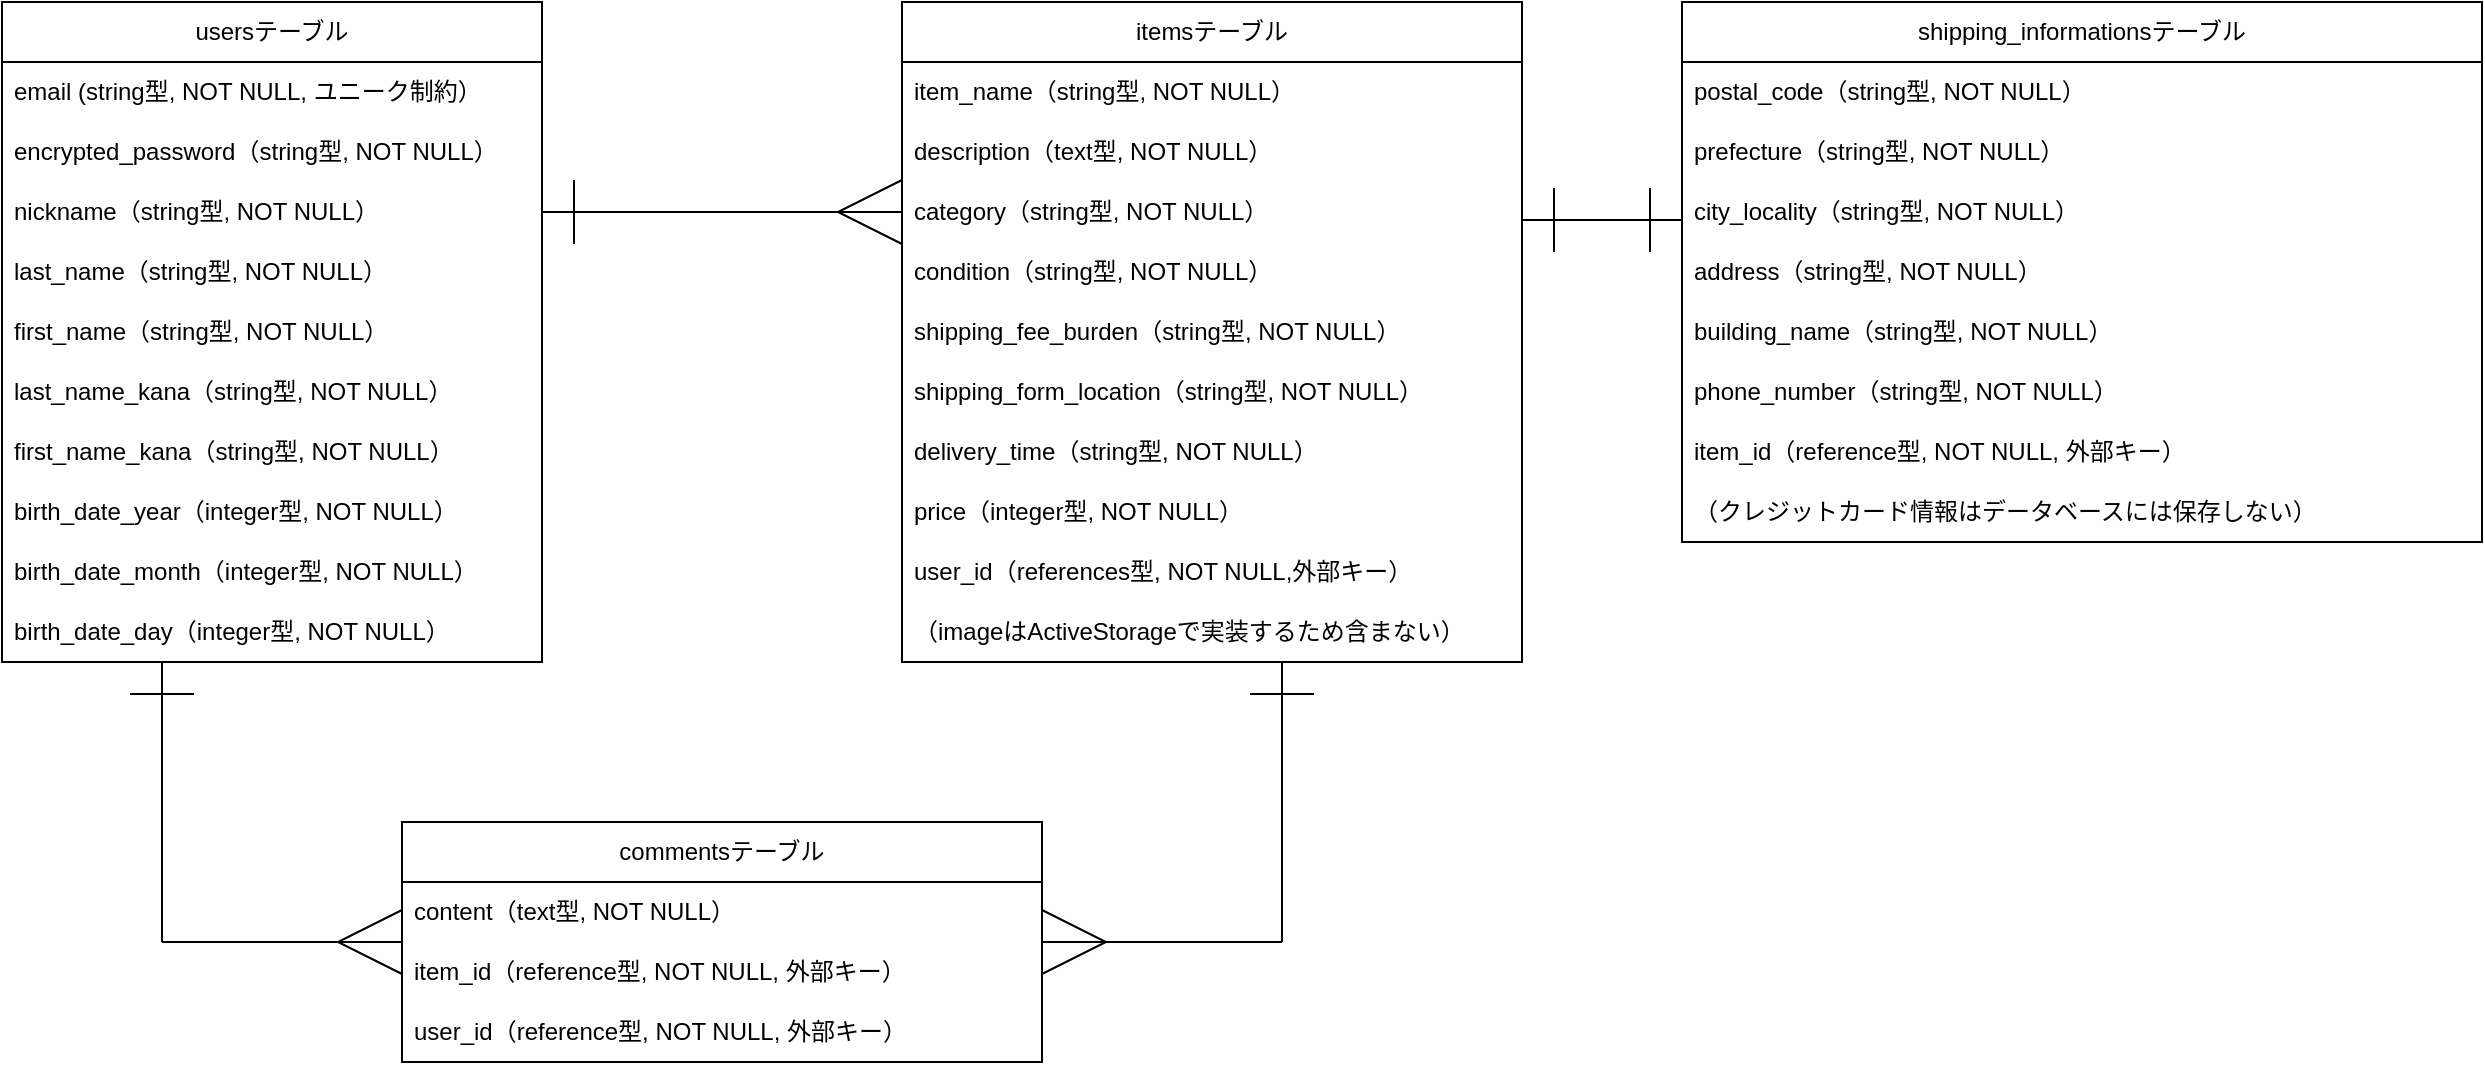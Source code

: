 <mxfile>
    <diagram id="N9aU6qXwZqrzRlCefQvG" name="ページ1">
        <mxGraphModel dx="366" dy="872" grid="1" gridSize="10" guides="1" tooltips="1" connect="1" arrows="1" fold="1" page="1" pageScale="1" pageWidth="827" pageHeight="1169" math="0" shadow="0">
            <root>
                <mxCell id="0"/>
                <mxCell id="1" parent="0"/>
                <mxCell id="2" value="usersテーブル" style="swimlane;fontStyle=0;childLayout=stackLayout;horizontal=1;startSize=30;horizontalStack=0;resizeParent=1;resizeParentMax=0;resizeLast=0;collapsible=1;marginBottom=0;whiteSpace=wrap;html=1;" parent="1" vertex="1">
                    <mxGeometry x="40" y="41" width="270" height="330" as="geometry"/>
                </mxCell>
                <mxCell id="3" value="email (string型, NOT NULL, ユニーク制約）" style="text;strokeColor=none;fillColor=none;align=left;verticalAlign=middle;spacingLeft=4;spacingRight=4;overflow=hidden;points=[[0,0.5],[1,0.5]];portConstraint=eastwest;rotatable=0;whiteSpace=wrap;html=1;" parent="2" vertex="1">
                    <mxGeometry y="30" width="270" height="30" as="geometry"/>
                </mxCell>
                <mxCell id="4" value="encrypted_password（string型, NOT NULL）" style="text;strokeColor=none;fillColor=none;align=left;verticalAlign=middle;spacingLeft=4;spacingRight=4;overflow=hidden;points=[[0,0.5],[1,0.5]];portConstraint=eastwest;rotatable=0;whiteSpace=wrap;html=1;" parent="2" vertex="1">
                    <mxGeometry y="60" width="270" height="30" as="geometry"/>
                </mxCell>
                <mxCell id="9" value="nickname（string型, NOT NULL）" style="text;strokeColor=none;fillColor=none;align=left;verticalAlign=middle;spacingLeft=4;spacingRight=4;overflow=hidden;points=[[0,0.5],[1,0.5]];portConstraint=eastwest;rotatable=0;whiteSpace=wrap;html=1;" parent="2" vertex="1">
                    <mxGeometry y="90" width="270" height="30" as="geometry"/>
                </mxCell>
                <mxCell id="5" value="last_name（string型, NOT NULL）" style="text;strokeColor=none;fillColor=none;align=left;verticalAlign=middle;spacingLeft=4;spacingRight=4;overflow=hidden;points=[[0,0.5],[1,0.5]];portConstraint=eastwest;rotatable=0;whiteSpace=wrap;html=1;" parent="2" vertex="1">
                    <mxGeometry y="120" width="270" height="30" as="geometry"/>
                </mxCell>
                <mxCell id="28" value="first_name（string型, NOT NULL）" style="text;strokeColor=none;fillColor=none;align=left;verticalAlign=middle;spacingLeft=4;spacingRight=4;overflow=hidden;points=[[0,0.5],[1,0.5]];portConstraint=eastwest;rotatable=0;whiteSpace=wrap;html=1;" parent="2" vertex="1">
                    <mxGeometry y="150" width="270" height="30" as="geometry"/>
                </mxCell>
                <mxCell id="30" value="last_name_kana（string型, NOT NULL）" style="text;strokeColor=none;fillColor=none;align=left;verticalAlign=middle;spacingLeft=4;spacingRight=4;overflow=hidden;points=[[0,0.5],[1,0.5]];portConstraint=eastwest;rotatable=0;whiteSpace=wrap;html=1;" parent="2" vertex="1">
                    <mxGeometry y="180" width="270" height="30" as="geometry"/>
                </mxCell>
                <mxCell id="32" value="first_name_kana（string型, NOT NULL）" style="text;strokeColor=none;fillColor=none;align=left;verticalAlign=middle;spacingLeft=4;spacingRight=4;overflow=hidden;points=[[0,0.5],[1,0.5]];portConstraint=eastwest;rotatable=0;whiteSpace=wrap;html=1;" parent="2" vertex="1">
                    <mxGeometry y="210" width="270" height="30" as="geometry"/>
                </mxCell>
                <mxCell id="29" value="birth_date_year（integer型, NOT NULL）" style="text;strokeColor=none;fillColor=none;align=left;verticalAlign=middle;spacingLeft=4;spacingRight=4;overflow=hidden;points=[[0,0.5],[1,0.5]];portConstraint=eastwest;rotatable=0;whiteSpace=wrap;html=1;" parent="2" vertex="1">
                    <mxGeometry y="240" width="270" height="30" as="geometry"/>
                </mxCell>
                <mxCell id="40" value="birth_date_month（integer型, NOT NULL）" style="text;strokeColor=none;fillColor=none;align=left;verticalAlign=middle;spacingLeft=4;spacingRight=4;overflow=hidden;points=[[0,0.5],[1,0.5]];portConstraint=eastwest;rotatable=0;whiteSpace=wrap;html=1;" parent="2" vertex="1">
                    <mxGeometry y="270" width="270" height="30" as="geometry"/>
                </mxCell>
                <mxCell id="39" value="birth_date_day（integer型, NOT NULL）" style="text;strokeColor=none;fillColor=none;align=left;verticalAlign=middle;spacingLeft=4;spacingRight=4;overflow=hidden;points=[[0,0.5],[1,0.5]];portConstraint=eastwest;rotatable=0;whiteSpace=wrap;html=1;" parent="2" vertex="1">
                    <mxGeometry y="300" width="270" height="30" as="geometry"/>
                </mxCell>
                <mxCell id="10" value="itemsテーブル" style="swimlane;fontStyle=0;childLayout=stackLayout;horizontal=1;startSize=30;horizontalStack=0;resizeParent=1;resizeParentMax=0;resizeLast=0;collapsible=1;marginBottom=0;whiteSpace=wrap;html=1;" parent="1" vertex="1">
                    <mxGeometry x="490" y="41" width="310" height="330" as="geometry"/>
                </mxCell>
                <mxCell id="11" value="item_name（string型, NOT NULL）" style="text;strokeColor=none;fillColor=none;align=left;verticalAlign=middle;spacingLeft=4;spacingRight=4;overflow=hidden;points=[[0,0.5],[1,0.5]];portConstraint=eastwest;rotatable=0;whiteSpace=wrap;html=1;" parent="10" vertex="1">
                    <mxGeometry y="30" width="310" height="30" as="geometry"/>
                </mxCell>
                <mxCell id="12" value="description（text型, NOT NULL）" style="text;strokeColor=none;fillColor=none;align=left;verticalAlign=middle;spacingLeft=4;spacingRight=4;overflow=hidden;points=[[0,0.5],[1,0.5]];portConstraint=eastwest;rotatable=0;whiteSpace=wrap;html=1;" parent="10" vertex="1">
                    <mxGeometry y="60" width="310" height="30" as="geometry"/>
                </mxCell>
                <mxCell id="13" value="category（string型, NOT NULL）" style="text;strokeColor=none;fillColor=none;align=left;verticalAlign=middle;spacingLeft=4;spacingRight=4;overflow=hidden;points=[[0,0.5],[1,0.5]];portConstraint=eastwest;rotatable=0;whiteSpace=wrap;html=1;" parent="10" vertex="1">
                    <mxGeometry y="90" width="310" height="30" as="geometry"/>
                </mxCell>
                <mxCell id="34" value="condition（string型, NOT NULL）" style="text;strokeColor=none;fillColor=none;align=left;verticalAlign=middle;spacingLeft=4;spacingRight=4;overflow=hidden;points=[[0,0.5],[1,0.5]];portConstraint=eastwest;rotatable=0;whiteSpace=wrap;html=1;" parent="10" vertex="1">
                    <mxGeometry y="120" width="310" height="30" as="geometry"/>
                </mxCell>
                <mxCell id="36" value="shipping_fee_burden（string型, NOT NULL）" style="text;strokeColor=none;fillColor=none;align=left;verticalAlign=middle;spacingLeft=4;spacingRight=4;overflow=hidden;points=[[0,0.5],[1,0.5]];portConstraint=eastwest;rotatable=0;whiteSpace=wrap;html=1;" parent="10" vertex="1">
                    <mxGeometry y="150" width="310" height="30" as="geometry"/>
                </mxCell>
                <mxCell id="33" value="shipping_form_location（string型, NOT NULL）" style="text;strokeColor=none;fillColor=none;align=left;verticalAlign=middle;spacingLeft=4;spacingRight=4;overflow=hidden;points=[[0,0.5],[1,0.5]];portConstraint=eastwest;rotatable=0;whiteSpace=wrap;html=1;" parent="10" vertex="1">
                    <mxGeometry y="180" width="310" height="30" as="geometry"/>
                </mxCell>
                <mxCell id="14" value="delivery_time（string型, NOT NULL）" style="text;strokeColor=none;fillColor=none;align=left;verticalAlign=middle;spacingLeft=4;spacingRight=4;overflow=hidden;points=[[0,0.5],[1,0.5]];portConstraint=eastwest;rotatable=0;whiteSpace=wrap;html=1;" parent="10" vertex="1">
                    <mxGeometry y="210" width="310" height="30" as="geometry"/>
                </mxCell>
                <mxCell id="15" value="price（integer型, NOT NULL）" style="text;strokeColor=none;fillColor=none;align=left;verticalAlign=middle;spacingLeft=4;spacingRight=4;overflow=hidden;points=[[0,0.5],[1,0.5]];portConstraint=eastwest;rotatable=0;whiteSpace=wrap;html=1;" parent="10" vertex="1">
                    <mxGeometry y="240" width="310" height="30" as="geometry"/>
                </mxCell>
                <mxCell id="38" value="user_id（references型, NOT NULL,外部キー）" style="text;strokeColor=none;fillColor=none;align=left;verticalAlign=middle;spacingLeft=4;spacingRight=4;overflow=hidden;points=[[0,0.5],[1,0.5]];portConstraint=eastwest;rotatable=0;whiteSpace=wrap;html=1;" parent="10" vertex="1">
                    <mxGeometry y="270" width="310" height="30" as="geometry"/>
                </mxCell>
                <mxCell id="37" value="（imageはActiveStorageで実装するため含まない）" style="text;strokeColor=none;fillColor=none;align=left;verticalAlign=middle;spacingLeft=4;spacingRight=4;overflow=hidden;points=[[0,0.5],[1,0.5]];portConstraint=eastwest;rotatable=0;whiteSpace=wrap;html=1;" parent="10" vertex="1">
                    <mxGeometry y="300" width="310" height="30" as="geometry"/>
                </mxCell>
                <mxCell id="16" style="edgeStyle=none;html=1;exitX=1;exitY=0.5;exitDx=0;exitDy=0;endArrow=ERmany;endFill=0;endSize=30;startArrow=ERone;startFill=0;startSize=30;" parent="1" source="9" target="13" edge="1">
                    <mxGeometry relative="1" as="geometry"/>
                </mxCell>
                <mxCell id="17" value="commentsテーブル" style="swimlane;fontStyle=0;childLayout=stackLayout;horizontal=1;startSize=30;horizontalStack=0;resizeParent=1;resizeParentMax=0;resizeLast=0;collapsible=1;marginBottom=0;whiteSpace=wrap;html=1;" parent="1" vertex="1">
                    <mxGeometry x="240" y="451" width="320" height="120" as="geometry"/>
                </mxCell>
                <mxCell id="18" value="content（text型, NOT NULL）" style="text;strokeColor=none;fillColor=none;align=left;verticalAlign=middle;spacingLeft=4;spacingRight=4;overflow=hidden;points=[[0,0.5],[1,0.5]];portConstraint=eastwest;rotatable=0;whiteSpace=wrap;html=1;" parent="17" vertex="1">
                    <mxGeometry y="30" width="320" height="30" as="geometry"/>
                </mxCell>
                <mxCell id="19" value="item_id（reference型, NOT NULL, 外部キー）" style="text;strokeColor=none;fillColor=none;align=left;verticalAlign=middle;spacingLeft=4;spacingRight=4;overflow=hidden;points=[[0,0.5],[1,0.5]];portConstraint=eastwest;rotatable=0;whiteSpace=wrap;html=1;" parent="17" vertex="1">
                    <mxGeometry y="60" width="320" height="30" as="geometry"/>
                </mxCell>
                <mxCell id="20" value="user_id（reference型, NOT NULL, 外部キー）" style="text;strokeColor=none;fillColor=none;align=left;verticalAlign=middle;spacingLeft=4;spacingRight=4;overflow=hidden;points=[[0,0.5],[1,0.5]];portConstraint=eastwest;rotatable=0;whiteSpace=wrap;html=1;" parent="17" vertex="1">
                    <mxGeometry y="90" width="320" height="30" as="geometry"/>
                </mxCell>
                <mxCell id="23" style="edgeStyle=none;html=1;endArrow=ERmany;endFill=0;endSize=30;startArrow=none;startFill=0;startSize=30;entryX=1;entryY=0;entryDx=0;entryDy=0;entryPerimeter=0;" parent="1" edge="1">
                    <mxGeometry relative="1" as="geometry">
                        <mxPoint x="680" y="511" as="sourcePoint"/>
                        <mxPoint x="560" y="511" as="targetPoint"/>
                        <Array as="points">
                            <mxPoint x="640" y="511"/>
                            <mxPoint x="590" y="511"/>
                        </Array>
                    </mxGeometry>
                </mxCell>
                <mxCell id="24" value="" style="endArrow=none;html=1;strokeWidth=1;startSize=30;endSize=30;startArrow=ERone;startFill=0;" parent="1" edge="1">
                    <mxGeometry width="50" height="50" relative="1" as="geometry">
                        <mxPoint x="680" y="371" as="sourcePoint"/>
                        <mxPoint x="680" y="511" as="targetPoint"/>
                        <Array as="points">
                            <mxPoint x="680" y="411"/>
                        </Array>
                    </mxGeometry>
                </mxCell>
                <mxCell id="25" style="edgeStyle=none;html=1;endArrow=ERmany;endFill=0;endSize=30;startArrow=none;startFill=0;startSize=30;entryX=1;entryY=0;entryDx=0;entryDy=0;entryPerimeter=0;" parent="1" edge="1">
                    <mxGeometry relative="1" as="geometry">
                        <mxPoint x="120" y="511" as="sourcePoint"/>
                        <mxPoint x="240.0" y="511" as="targetPoint"/>
                    </mxGeometry>
                </mxCell>
                <mxCell id="26" value="" style="endArrow=none;html=1;strokeWidth=1;startSize=30;endSize=30;startArrow=ERone;startFill=0;" parent="1" edge="1">
                    <mxGeometry width="50" height="50" relative="1" as="geometry">
                        <mxPoint x="120" y="371" as="sourcePoint"/>
                        <mxPoint x="120" y="511" as="targetPoint"/>
                        <Array as="points"/>
                    </mxGeometry>
                </mxCell>
                <mxCell id="42" value="shipping_informationsテーブル" style="swimlane;fontStyle=0;childLayout=stackLayout;horizontal=1;startSize=30;horizontalStack=0;resizeParent=1;resizeParentMax=0;resizeLast=0;collapsible=1;marginBottom=0;whiteSpace=wrap;html=1;" parent="1" vertex="1">
                    <mxGeometry x="880" y="41" width="400" height="270" as="geometry"/>
                </mxCell>
                <mxCell id="43" value="postal_code（string型, NOT NULL）" style="text;strokeColor=none;fillColor=none;align=left;verticalAlign=middle;spacingLeft=4;spacingRight=4;overflow=hidden;points=[[0,0.5],[1,0.5]];portConstraint=eastwest;rotatable=0;whiteSpace=wrap;html=1;" parent="42" vertex="1">
                    <mxGeometry y="30" width="400" height="30" as="geometry"/>
                </mxCell>
                <mxCell id="48" value="prefecture（string型, NOT NULL）" style="text;strokeColor=none;fillColor=none;align=left;verticalAlign=middle;spacingLeft=4;spacingRight=4;overflow=hidden;points=[[0,0.5],[1,0.5]];portConstraint=eastwest;rotatable=0;whiteSpace=wrap;html=1;" parent="42" vertex="1">
                    <mxGeometry y="60" width="400" height="30" as="geometry"/>
                </mxCell>
                <mxCell id="51" value="city_locality（string型, NOT NULL）" style="text;strokeColor=none;fillColor=none;align=left;verticalAlign=middle;spacingLeft=4;spacingRight=4;overflow=hidden;points=[[0,0.5],[1,0.5]];portConstraint=eastwest;rotatable=0;whiteSpace=wrap;html=1;" parent="42" vertex="1">
                    <mxGeometry y="90" width="400" height="30" as="geometry"/>
                </mxCell>
                <mxCell id="52" value="address（string型, NOT NULL）" style="text;strokeColor=none;fillColor=none;align=left;verticalAlign=middle;spacingLeft=4;spacingRight=4;overflow=hidden;points=[[0,0.5],[1,0.5]];portConstraint=eastwest;rotatable=0;whiteSpace=wrap;html=1;" parent="42" vertex="1">
                    <mxGeometry y="120" width="400" height="30" as="geometry"/>
                </mxCell>
                <mxCell id="44" value="building_name（string型, NOT NULL）" style="text;strokeColor=none;fillColor=none;align=left;verticalAlign=middle;spacingLeft=4;spacingRight=4;overflow=hidden;points=[[0,0.5],[1,0.5]];portConstraint=eastwest;rotatable=0;whiteSpace=wrap;html=1;" parent="42" vertex="1">
                    <mxGeometry y="150" width="400" height="30" as="geometry"/>
                </mxCell>
                <mxCell id="54" value="phone_number（string型, NOT NULL）" style="text;strokeColor=none;fillColor=none;align=left;verticalAlign=middle;spacingLeft=4;spacingRight=4;overflow=hidden;points=[[0,0.5],[1,0.5]];portConstraint=eastwest;rotatable=0;whiteSpace=wrap;html=1;" parent="42" vertex="1">
                    <mxGeometry y="180" width="400" height="30" as="geometry"/>
                </mxCell>
                <mxCell id="64" value="item_id（reference型, NOT NULL, 外部キー）" style="text;strokeColor=none;fillColor=none;align=left;verticalAlign=middle;spacingLeft=4;spacingRight=4;overflow=hidden;points=[[0,0.5],[1,0.5]];portConstraint=eastwest;rotatable=0;whiteSpace=wrap;html=1;" vertex="1" parent="42">
                    <mxGeometry y="210" width="400" height="30" as="geometry"/>
                </mxCell>
                <mxCell id="45" value="（クレジットカード情報はデータベースには保存しない）" style="text;strokeColor=none;fillColor=none;align=left;verticalAlign=middle;spacingLeft=4;spacingRight=4;overflow=hidden;points=[[0,0.5],[1,0.5]];portConstraint=eastwest;rotatable=0;whiteSpace=wrap;html=1;" parent="42" vertex="1">
                    <mxGeometry y="240" width="400" height="30" as="geometry"/>
                </mxCell>
                <mxCell id="46" style="edgeStyle=none;html=1;endArrow=ERone;endFill=0;endSize=30;startArrow=ERone;startFill=0;startSize=30;entryX=1;entryY=0;entryDx=0;entryDy=0;entryPerimeter=0;" parent="1" edge="1">
                    <mxGeometry relative="1" as="geometry">
                        <mxPoint x="880" y="150" as="sourcePoint"/>
                        <mxPoint x="800" y="150" as="targetPoint"/>
                        <Array as="points">
                            <mxPoint x="880" y="150"/>
                            <mxPoint x="830" y="150"/>
                        </Array>
                    </mxGeometry>
                </mxCell>
            </root>
        </mxGraphModel>
    </diagram>
</mxfile>
